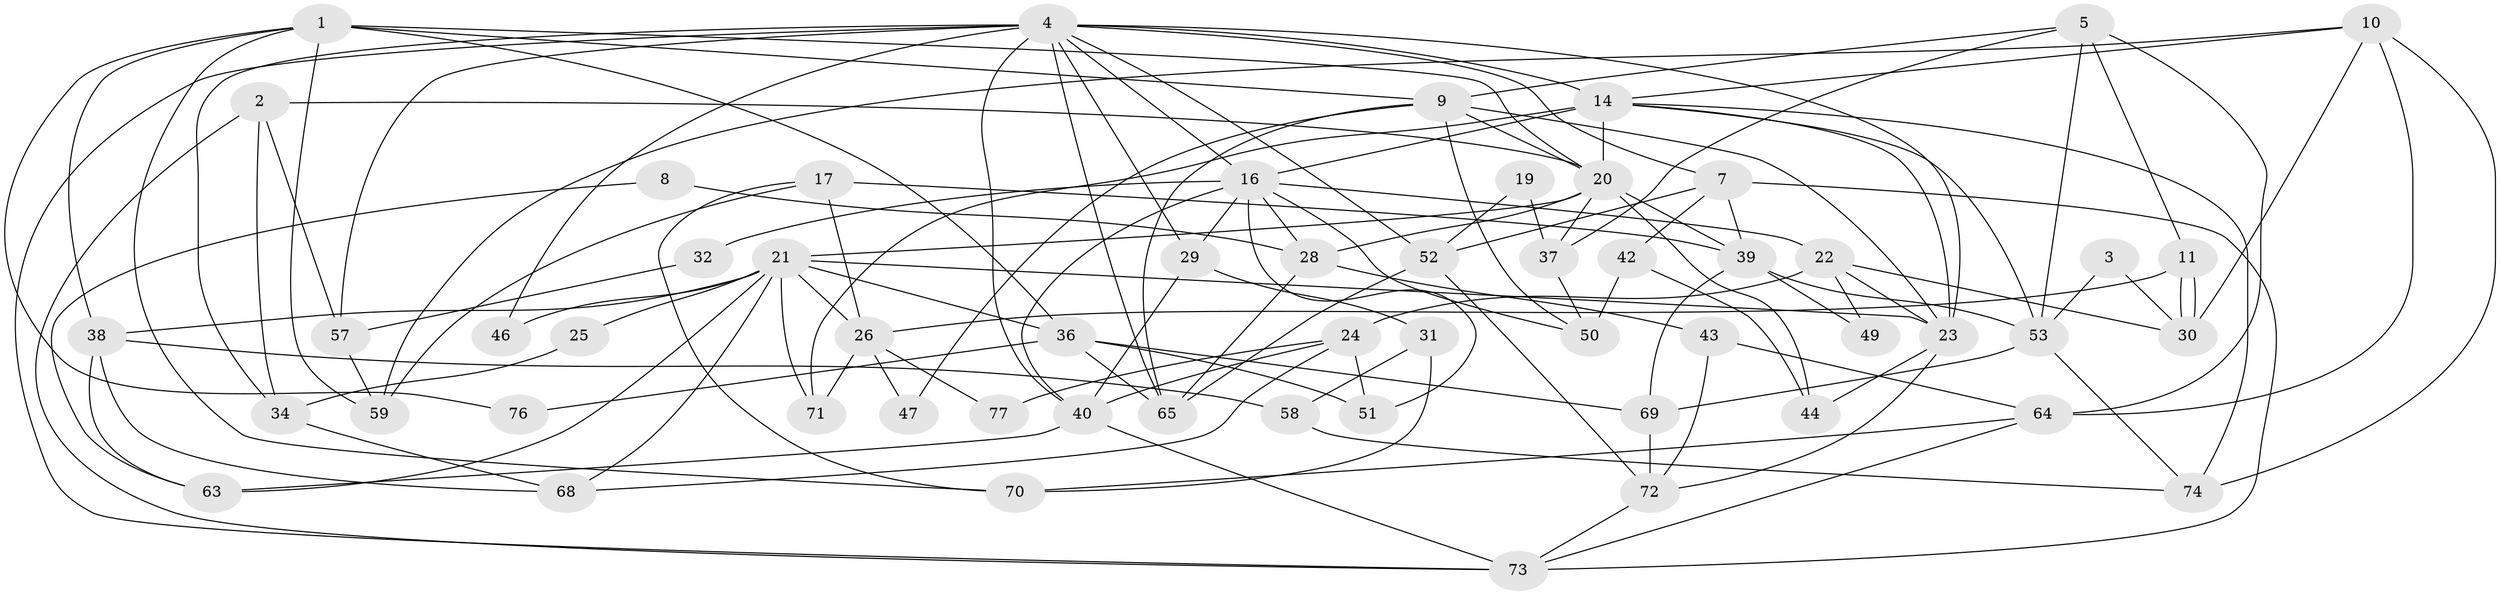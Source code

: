 // original degree distribution, {4: 0.2926829268292683, 2: 0.1951219512195122, 5: 0.24390243902439024, 6: 0.08536585365853659, 3: 0.14634146341463414, 8: 0.012195121951219513, 7: 0.024390243902439025}
// Generated by graph-tools (version 1.1) at 2025/18/03/04/25 18:18:42]
// undirected, 57 vertices, 131 edges
graph export_dot {
graph [start="1"]
  node [color=gray90,style=filled];
  1 [super="+12+6"];
  2;
  3;
  4 [super="+15"];
  5 [super="+62+60"];
  7 [super="+81+13"];
  8;
  9 [super="+33"];
  10 [super="+56+45"];
  11;
  14 [super="+35+61"];
  16 [super="+27"];
  17;
  19;
  20 [super="+66"];
  21 [super="+55"];
  22;
  23 [super="+80"];
  24;
  25;
  26;
  28;
  29;
  30;
  31;
  32;
  34;
  36 [super="+48"];
  37;
  38 [super="+41"];
  39 [super="+67"];
  40;
  42;
  43;
  44;
  46;
  47;
  49;
  50;
  51;
  52;
  53 [super="+54"];
  57;
  58;
  59;
  63;
  64;
  65;
  68;
  69;
  70;
  71 [super="+75"];
  72;
  73;
  74;
  76;
  77;
  1 -- 36;
  1 -- 38;
  1 -- 20;
  1 -- 70;
  1 -- 9;
  1 -- 59;
  1 -- 76;
  2 -- 57;
  2 -- 73;
  2 -- 34;
  2 -- 20;
  3 -- 30;
  3 -- 53;
  4 -- 73;
  4 -- 29;
  4 -- 23;
  4 -- 40;
  4 -- 65;
  4 -- 34;
  4 -- 14;
  4 -- 46;
  4 -- 16;
  4 -- 52;
  4 -- 57;
  4 -- 7 [weight=2];
  5 -- 64 [weight=2];
  5 -- 37;
  5 -- 11;
  5 -- 53;
  5 -- 9;
  7 -- 52;
  7 -- 39;
  7 -- 42;
  7 -- 73;
  8 -- 28;
  8 -- 63;
  9 -- 50;
  9 -- 23;
  9 -- 20;
  9 -- 65;
  9 -- 47;
  10 -- 64;
  10 -- 30;
  10 -- 59;
  10 -- 74;
  10 -- 14;
  11 -- 30;
  11 -- 30;
  11 -- 26;
  14 -- 74;
  14 -- 20;
  14 -- 16;
  14 -- 53;
  14 -- 23;
  14 -- 71;
  16 -- 28;
  16 -- 50;
  16 -- 32;
  16 -- 29;
  16 -- 51;
  16 -- 22;
  16 -- 40;
  17 -- 70;
  17 -- 26;
  17 -- 39;
  17 -- 59;
  19 -- 52;
  19 -- 37;
  20 -- 21;
  20 -- 39 [weight=2];
  20 -- 44;
  20 -- 37;
  20 -- 28;
  21 -- 26;
  21 -- 68;
  21 -- 25;
  21 -- 36;
  21 -- 38;
  21 -- 23;
  21 -- 46;
  21 -- 63;
  21 -- 71;
  22 -- 24;
  22 -- 30;
  22 -- 49;
  22 -- 23;
  23 -- 72;
  23 -- 44;
  24 -- 40;
  24 -- 51;
  24 -- 68;
  24 -- 77;
  25 -- 34;
  26 -- 47;
  26 -- 71 [weight=2];
  26 -- 77;
  28 -- 65;
  28 -- 43;
  29 -- 40;
  29 -- 31;
  31 -- 70;
  31 -- 58;
  32 -- 57;
  34 -- 68;
  36 -- 51;
  36 -- 76;
  36 -- 65;
  36 -- 69;
  37 -- 50;
  38 -- 68;
  38 -- 58;
  38 -- 63;
  39 -- 49;
  39 -- 53;
  39 -- 69;
  40 -- 63;
  40 -- 73;
  42 -- 44;
  42 -- 50;
  43 -- 64;
  43 -- 72;
  52 -- 72;
  52 -- 65;
  53 -- 69;
  53 -- 74;
  57 -- 59;
  58 -- 74;
  64 -- 73;
  64 -- 70;
  69 -- 72;
  72 -- 73;
}
